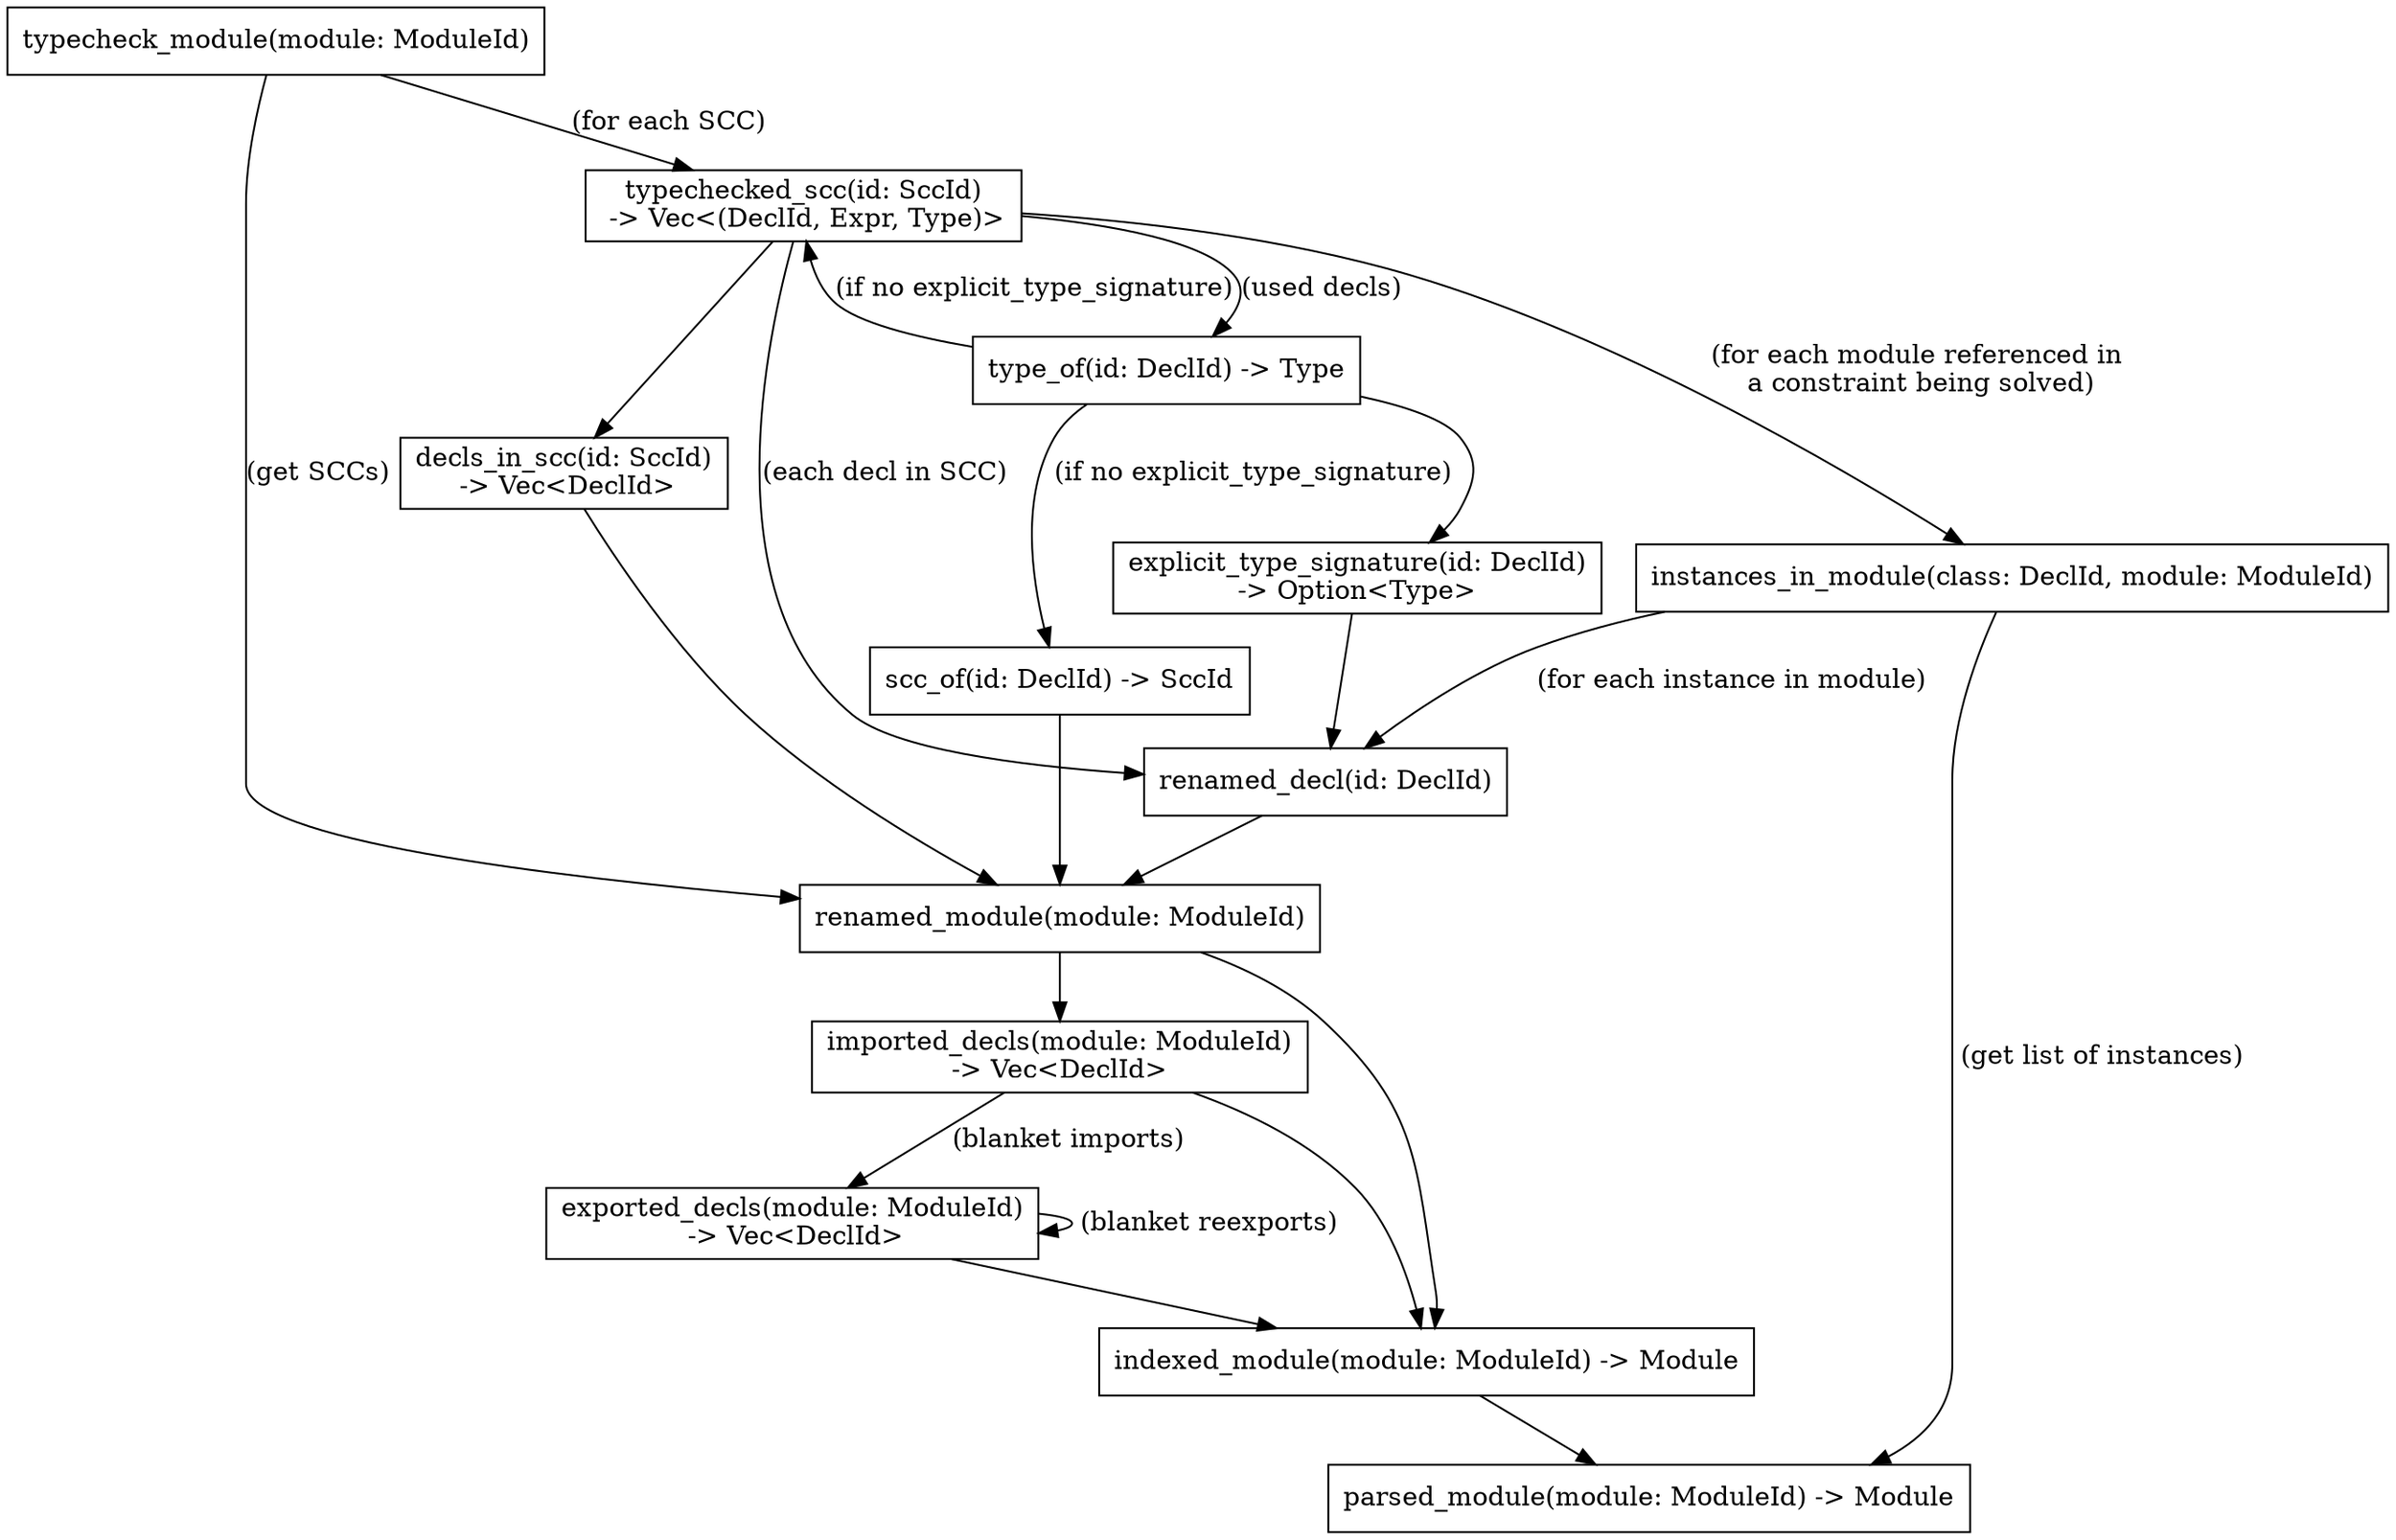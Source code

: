 digraph {
  rankdir=UD
  node [shape=box]

  typecheck_module [label="typecheck_module(module: ModuleId)"]
  typecheck_module -> renamed_module [label="(get SCCs)"]
  typecheck_module -> typechecked_scc [label="(for each SCC)"]

  type_of [label="type_of(id: DeclId) -> Type"]
  type_of -> scc_of [label="(if no explicit_type_signature)"]
  type_of -> typechecked_scc [label="(if no explicit_type_signature)"]
  type_of -> explicit_type_signature

  scc_of [label="scc_of(id: DeclId) -> SccId"]
  scc_of -> renamed_module

  decls_in_scc [label="decls_in_scc(id: SccId)\n -> Vec<DeclId>"]
  decls_in_scc -> renamed_module

  typechecked_scc [label="typechecked_scc(id: SccId)\n -> Vec<(DeclId, Expr, Type)>"]
  typechecked_scc -> decls_in_scc
  typechecked_scc -> renamed_decl [label="(each decl in SCC)"]
  typechecked_scc -> type_of [label="(used decls)"]
  typechecked_scc -> instances_in_module [label="(for each module referenced in\n a constraint being solved)"]

  instances_in_module [label="instances_in_module(class: DeclId, module: ModuleId)"]
  instances_in_module -> renamed_decl [label="(for each instance in module)"]
  instances_in_module -> parsed_module [label=" (get list of instances)"]

  explicit_type_signature [label="explicit_type_signature(id: DeclId)\n-> Option<Type>"]
  explicit_type_signature -> renamed_decl

  renamed_decl [label="renamed_decl(id: DeclId)"]
  renamed_decl -> renamed_module

  renamed_module [label="renamed_module(module: ModuleId)"]
  renamed_module -> indexed_module
  renamed_module -> imported_decls

  indexed_module [label="indexed_module(module: ModuleId) -> Module"]
  indexed_module -> parsed_module

  imported_decls [label="imported_decls(module: ModuleId)\n-> Vec<DeclId>"]
  imported_decls -> indexed_module
  imported_decls -> exported_decls [label=" (blanket imports)"]

  exported_decls [label="exported_decls(module: ModuleId)\n -> Vec<DeclId>"]
  exported_decls -> indexed_module
  exported_decls -> exported_decls [label=" (blanket reexports)"]
  
  parsed_module [label="parsed_module(module: ModuleId) -> Module"]
}

